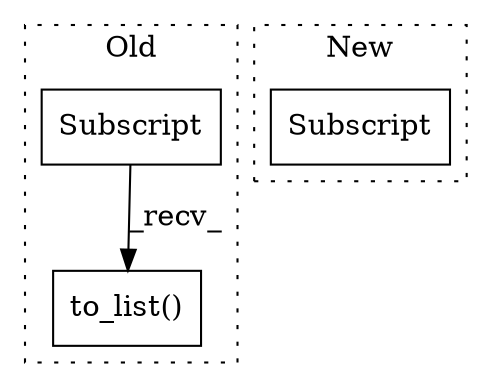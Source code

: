 digraph G {
subgraph cluster0 {
1 [label="to_list()" a="75" s="7725" l="31" shape="box"];
3 [label="Subscript" a="63" s="7725,0" l="21,0" shape="box"];
label = "Old";
style="dotted";
}
subgraph cluster1 {
2 [label="Subscript" a="63" s="7995,0" l="24,0" shape="box"];
label = "New";
style="dotted";
}
3 -> 1 [label="_recv_"];
}